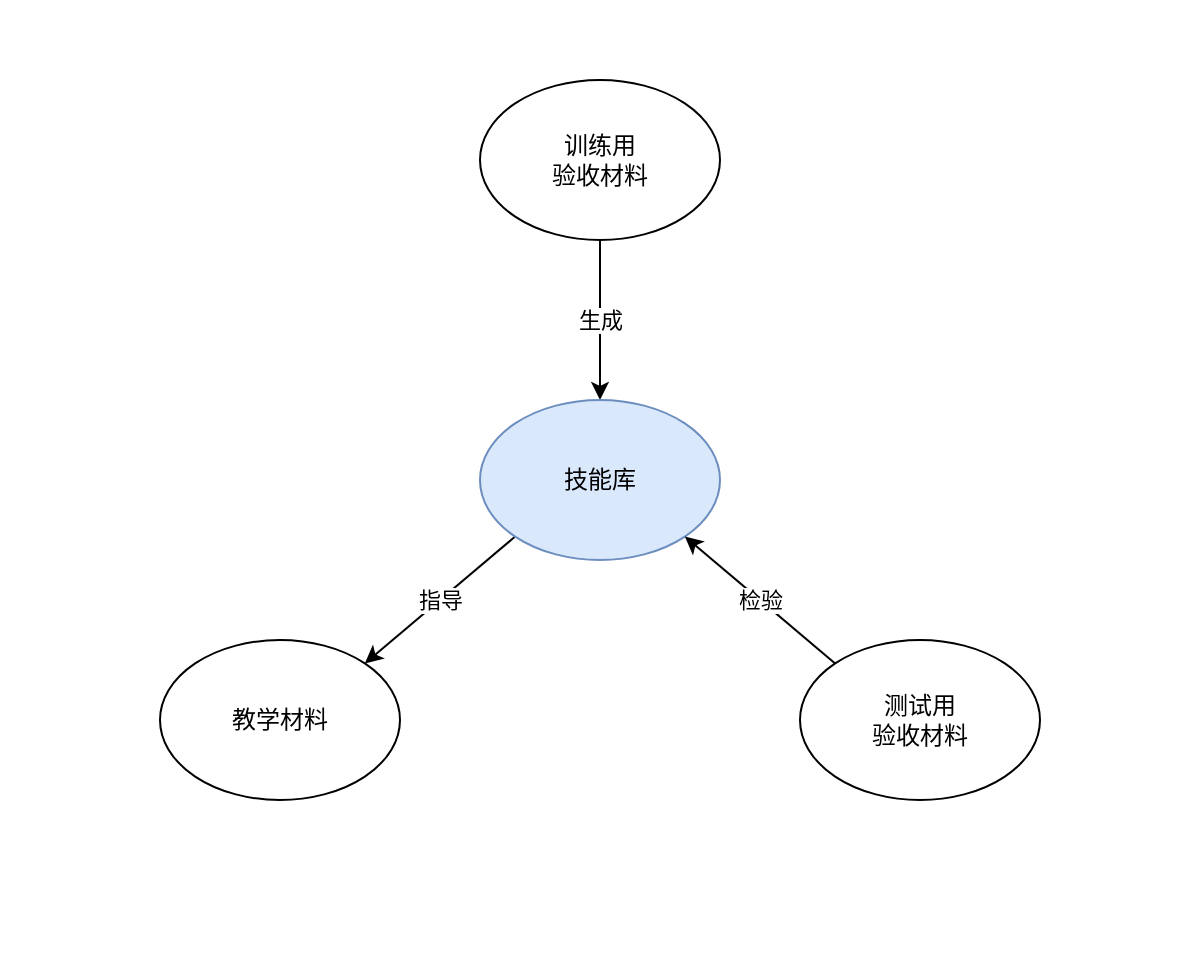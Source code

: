 <mxfile version="17.4.2" type="device"><diagram id="i4pWDOY1X-1G7yk5ZqiD" name="Page-1"><mxGraphModel dx="946" dy="596" grid="1" gridSize="10" guides="1" tooltips="1" connect="1" arrows="1" fold="1" page="1" pageScale="1" pageWidth="1200" pageHeight="1920" math="0" shadow="0"><root><mxCell id="0"/><mxCell id="1" parent="0"/><mxCell id="aAFrs1xon8kPbWWrT7au-1" value="" style="rounded=0;whiteSpace=wrap;html=1;fillColor=none;strokeColor=none;" vertex="1" parent="1"><mxGeometry x="160" y="80" width="600" height="480" as="geometry"/></mxCell><mxCell id="iSAO3vWE8cyiyCGe3jDV-5" value="生成" style="edgeStyle=orthogonalEdgeStyle;rounded=0;orthogonalLoop=1;jettySize=auto;html=1;exitX=0.5;exitY=1;exitDx=0;exitDy=0;entryX=0.5;entryY=0;entryDx=0;entryDy=0;" parent="1" source="iSAO3vWE8cyiyCGe3jDV-1" target="iSAO3vWE8cyiyCGe3jDV-2" edge="1"><mxGeometry relative="1" as="geometry"/></mxCell><mxCell id="iSAO3vWE8cyiyCGe3jDV-1" value="训练用&lt;br&gt;验收材料" style="ellipse;whiteSpace=wrap;html=1;" parent="1" vertex="1"><mxGeometry x="400" y="120" width="120" height="80" as="geometry"/></mxCell><mxCell id="iSAO3vWE8cyiyCGe3jDV-7" value="指导" style="edgeStyle=none;rounded=0;orthogonalLoop=1;jettySize=auto;html=1;exitX=0;exitY=1;exitDx=0;exitDy=0;entryX=1;entryY=0;entryDx=0;entryDy=0;" parent="1" source="iSAO3vWE8cyiyCGe3jDV-2" target="iSAO3vWE8cyiyCGe3jDV-4" edge="1"><mxGeometry relative="1" as="geometry"/></mxCell><mxCell id="iSAO3vWE8cyiyCGe3jDV-2" value="技能库" style="ellipse;whiteSpace=wrap;html=1;fillColor=#dae8fc;strokeColor=#6c8ebf;" parent="1" vertex="1"><mxGeometry x="400" y="280" width="120" height="80" as="geometry"/></mxCell><mxCell id="iSAO3vWE8cyiyCGe3jDV-6" value="检验" style="rounded=0;orthogonalLoop=1;jettySize=auto;html=1;exitX=0;exitY=0;exitDx=0;exitDy=0;entryX=1;entryY=1;entryDx=0;entryDy=0;" parent="1" source="iSAO3vWE8cyiyCGe3jDV-3" target="iSAO3vWE8cyiyCGe3jDV-2" edge="1"><mxGeometry relative="1" as="geometry"/></mxCell><mxCell id="iSAO3vWE8cyiyCGe3jDV-3" value="测试用&lt;br&gt;验收材料" style="ellipse;whiteSpace=wrap;html=1;" parent="1" vertex="1"><mxGeometry x="560" y="400" width="120" height="80" as="geometry"/></mxCell><mxCell id="iSAO3vWE8cyiyCGe3jDV-4" value="教学材料" style="ellipse;whiteSpace=wrap;html=1;" parent="1" vertex="1"><mxGeometry x="240" y="400" width="120" height="80" as="geometry"/></mxCell></root></mxGraphModel></diagram></mxfile>